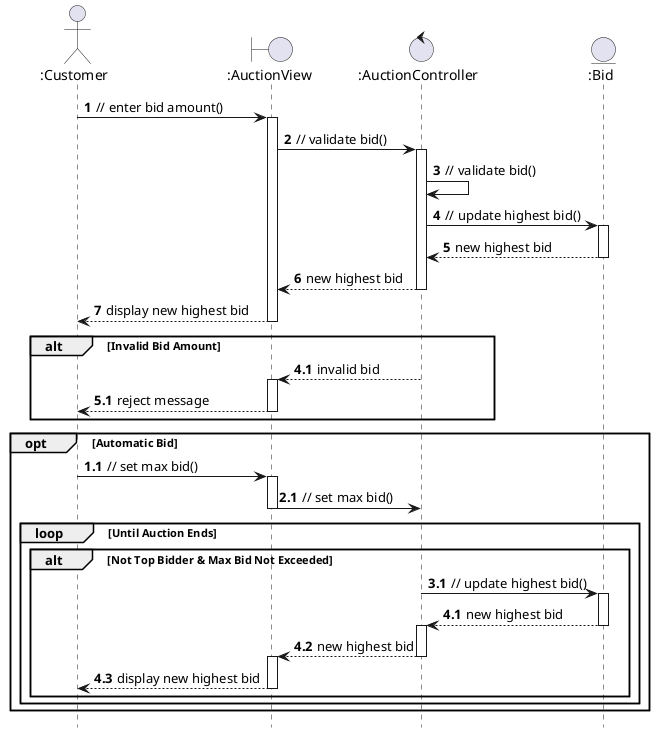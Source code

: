 @startuml
hide footbox

autonumber

actor ":Customer" as Customer
boundary ":AuctionView" as AuctionView
control ":AuctionController" as AuctionController
entity ":Bid" as Bid

  Customer -> AuctionView : // enter bid amount()
  activate AuctionView
    AuctionView -> AuctionController : // validate bid()
    activate AuctionController
      AuctionController -> AuctionController : // validate bid()
      AuctionController -> Bid : // update highest bid()
      activate Bid
        Bid --> AuctionController : new highest bid
      deactivate Bid
      AuctionController --> AuctionView : new highest bid
    deactivate AuctionController
    AuctionView --> Customer : display new highest bid
  deactivate AuctionView

alt Invalid Bid Amount
  autonumber 4.1
  AuctionController --> AuctionView : invalid bid
  autonumber inc A
  activate AuctionView
    AuctionView --> Customer : reject message
  deactivate AuctionView
end

opt Automatic Bid
  autonumber 1.1
    Customer -> AuctionView : // set max bid()
    autonumber inc A
    activate AuctionView
      AuctionView -> AuctionController : // set max bid()
      autonumber inc A
    deactivate AuctionView
    loop Until Auction Ends
      alt Not Top Bidder & Max Bid Not Exceeded
        AuctionController -> Bid : // update highest bid()
        autonumber inc A
        activate Bid
          Bid --> AuctionController : new highest bid
        deactivate Bid
        activate AuctionController
          AuctionController --> AuctionView : new highest bid
        deactivate AuctionController
        activate AuctionView
          AuctionView --> Customer : display new highest bid
        deactivate AuctionView
      end
    end
end

@enduml